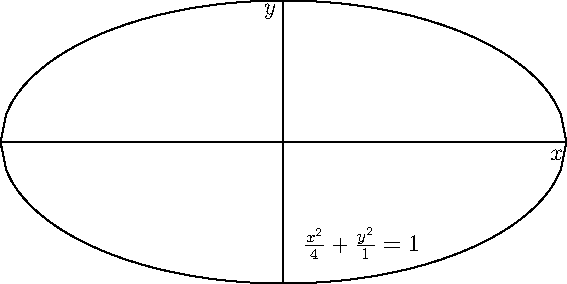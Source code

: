 size(10cm);
import graph;
xaxis("$x$");
yaxis("$y$");
real f6(real x) {return -sqrt(1-x^2/4);}
real f7(real x) {return sqrt(1-x^2/4);}
draw(graph(f6,-2,2));
draw(graph(f7,-2,2));
label("$\frac{x^2}{4} + \frac{y^2}{1} = 1$",(1,-0.866),NW);
